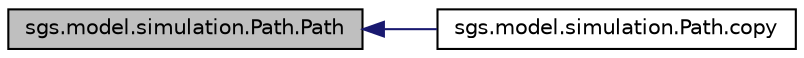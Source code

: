 digraph "sgs.model.simulation.Path.Path"
{
  edge [fontname="Helvetica",fontsize="10",labelfontname="Helvetica",labelfontsize="10"];
  node [fontname="Helvetica",fontsize="10",shape=record];
  rankdir="LR";
  Node1 [label="sgs.model.simulation.Path.Path",height=0.2,width=0.4,color="black", fillcolor="grey75", style="filled" fontcolor="black"];
  Node1 -> Node2 [dir="back",color="midnightblue",fontsize="10",style="solid"];
  Node2 [label="sgs.model.simulation.Path.copy",height=0.2,width=0.4,color="black", fillcolor="white", style="filled",URL="$classsgs_1_1model_1_1simulation_1_1_path.html#ab154b3b669941d152ab6a25465b59284"];
}
